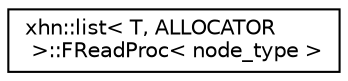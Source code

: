 digraph "Graphical Class Hierarchy"
{
  edge [fontname="Helvetica",fontsize="10",labelfontname="Helvetica",labelfontsize="10"];
  node [fontname="Helvetica",fontsize="10",shape=record];
  rankdir="LR";
  Node1 [label="xhn::list\< T, ALLOCATOR\l \>::FReadProc\< node_type \>",height=0.2,width=0.4,color="black", fillcolor="white", style="filled",URL="$structxhn_1_1list_1_1_f_read_proc.html"];
}
